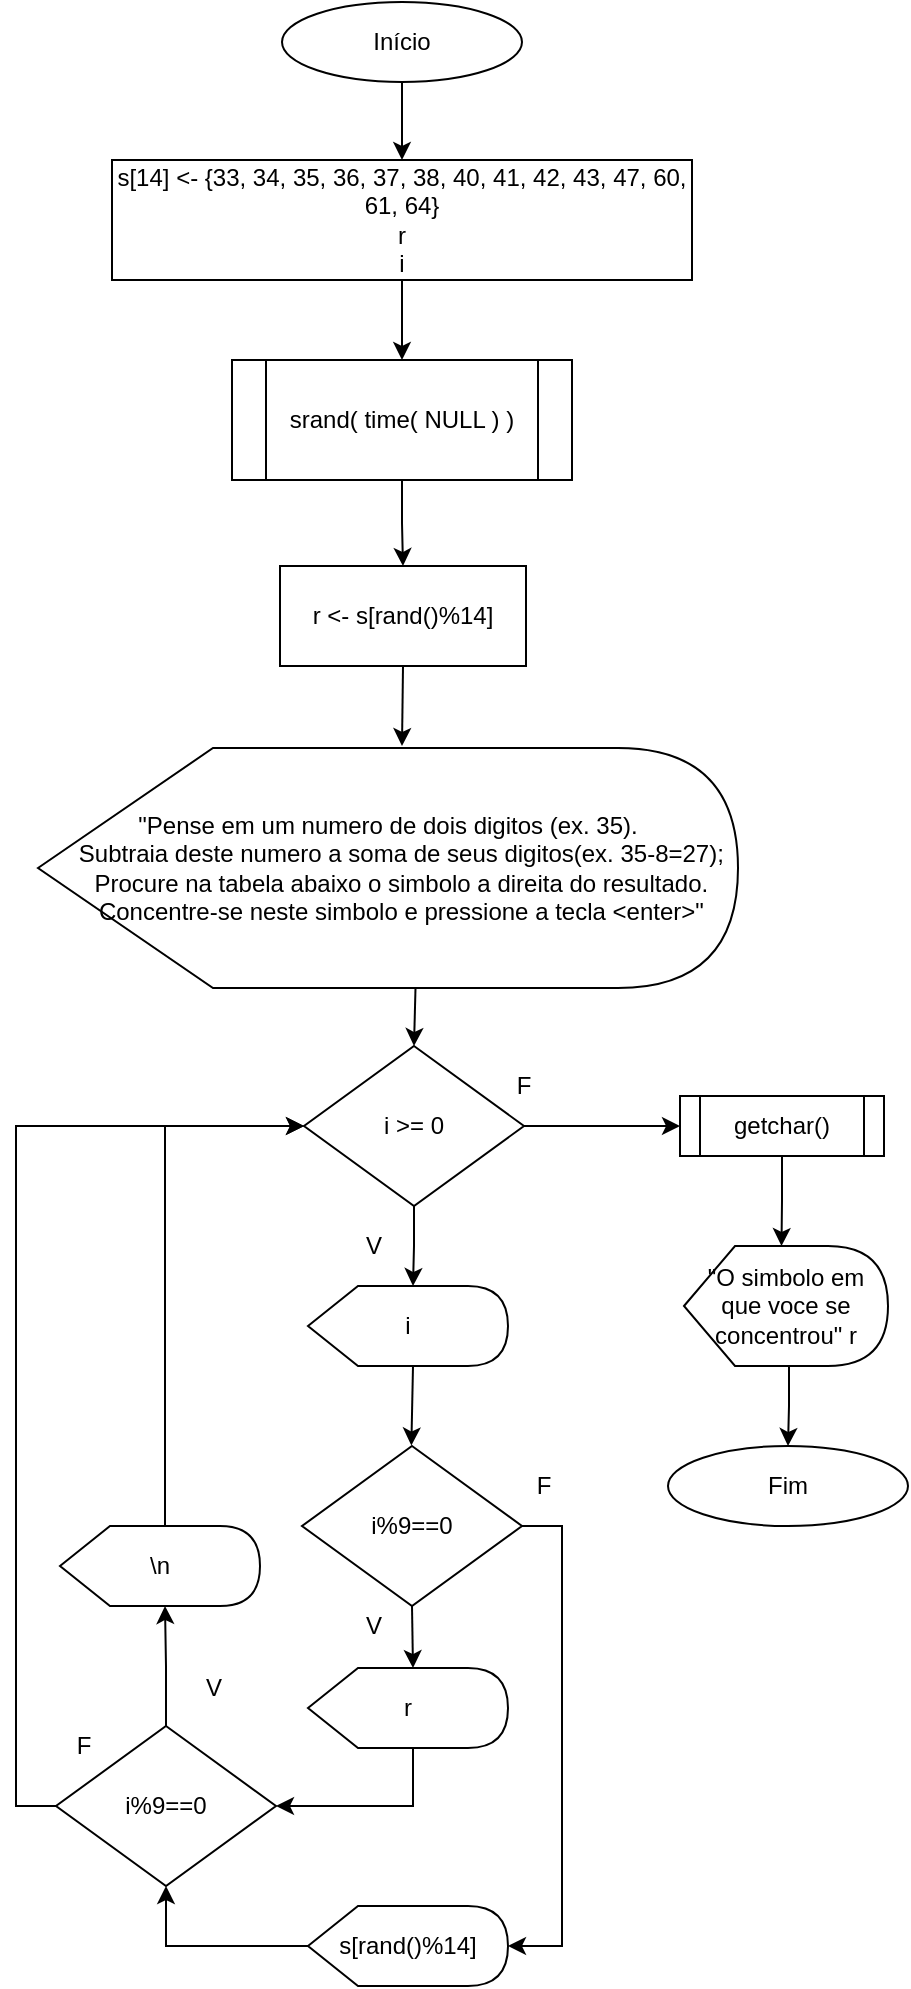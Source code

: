 <mxfile version="21.6.9" type="device">
  <diagram id="eR1Zb5RVLTV1uuEW3yPG" name="Page-1">
    <mxGraphModel dx="880" dy="2828" grid="1" gridSize="10" guides="1" tooltips="1" connect="1" arrows="1" fold="1" page="1" pageScale="1" pageWidth="827" pageHeight="1169" math="0" shadow="0">
      <root>
        <mxCell id="0" />
        <mxCell id="1" parent="0" />
        <mxCell id="NN8kFv3UxyB4Z3Qv7Q7P-32" style="edgeStyle=orthogonalEdgeStyle;rounded=0;orthogonalLoop=1;jettySize=auto;html=1;exitX=1;exitY=0.5;exitDx=0;exitDy=0;entryX=0.5;entryY=0;entryDx=0;entryDy=0;" parent="1" edge="1">
          <mxGeometry relative="1" as="geometry">
            <mxPoint x="560" y="400" as="sourcePoint" />
          </mxGeometry>
        </mxCell>
        <mxCell id="NN8kFv3UxyB4Z3Qv7Q7P-39" style="edgeStyle=orthogonalEdgeStyle;rounded=0;orthogonalLoop=1;jettySize=auto;html=1;exitX=0;exitY=0.5;exitDx=0;exitDy=0;entryX=0;entryY=0;entryDx=40;entryDy=0;entryPerimeter=0;" parent="1" edge="1">
          <mxGeometry relative="1" as="geometry">
            <mxPoint x="480" y="400" as="sourcePoint" />
          </mxGeometry>
        </mxCell>
        <mxCell id="NN8kFv3UxyB4Z3Qv7Q7P-33" style="edgeStyle=orthogonalEdgeStyle;rounded=0;orthogonalLoop=1;jettySize=auto;html=1;exitX=1;exitY=0.5;exitDx=0;exitDy=0;" parent="1" edge="1">
          <mxGeometry relative="1" as="geometry">
            <mxPoint x="640" y="480" as="sourcePoint" />
          </mxGeometry>
        </mxCell>
        <mxCell id="NN8kFv3UxyB4Z3Qv7Q7P-38" style="edgeStyle=orthogonalEdgeStyle;rounded=0;orthogonalLoop=1;jettySize=auto;html=1;exitX=0;exitY=0.5;exitDx=0;exitDy=0;entryX=0;entryY=0;entryDx=40;entryDy=0;entryPerimeter=0;" parent="1" edge="1">
          <mxGeometry relative="1" as="geometry">
            <mxPoint x="560" y="480" as="sourcePoint" />
          </mxGeometry>
        </mxCell>
        <mxCell id="NN8kFv3UxyB4Z3Qv7Q7P-37" style="edgeStyle=orthogonalEdgeStyle;rounded=0;orthogonalLoop=1;jettySize=auto;html=1;exitX=0;exitY=0.5;exitDx=0;exitDy=0;entryX=0;entryY=0;entryDx=40;entryDy=0;entryPerimeter=0;" parent="1" edge="1">
          <mxGeometry relative="1" as="geometry">
            <mxPoint x="640" y="560" as="sourcePoint" />
          </mxGeometry>
        </mxCell>
        <mxCell id="NN8kFv3UxyB4Z3Qv7Q7P-41" style="edgeStyle=orthogonalEdgeStyle;rounded=0;orthogonalLoop=1;jettySize=auto;html=1;exitX=1;exitY=0.5;exitDx=0;exitDy=0;entryX=0;entryY=0;entryDx=40;entryDy=0;entryPerimeter=0;" parent="1" edge="1">
          <mxGeometry relative="1" as="geometry">
            <mxPoint x="720" y="560" as="sourcePoint" />
          </mxGeometry>
        </mxCell>
        <mxCell id="sSCpmMaVxi6PYTEObbiI-27" style="edgeStyle=orthogonalEdgeStyle;rounded=0;orthogonalLoop=1;jettySize=auto;html=1;exitX=1;exitY=0.5;exitDx=0;exitDy=0;entryX=0;entryY=0.5;entryDx=0;entryDy=0;" parent="1" edge="1">
          <mxGeometry relative="1" as="geometry">
            <Array as="points">
              <mxPoint x="220" y="600" />
              <mxPoint x="220" y="750" />
              <mxPoint x="40" y="750" />
              <mxPoint x="40" y="320" />
            </Array>
            <mxPoint x="100" y="320" as="targetPoint" />
          </mxGeometry>
        </mxCell>
        <mxCell id="lwcZz6v842X9FkbV30nD-5" style="edgeStyle=orthogonalEdgeStyle;rounded=0;orthogonalLoop=1;jettySize=auto;html=1;exitX=0.5;exitY=1;exitDx=0;exitDy=0;entryX=0.5;entryY=0;entryDx=0;entryDy=0;" parent="1" source="lwcZz6v842X9FkbV30nD-1" target="lwcZz6v842X9FkbV30nD-3" edge="1">
          <mxGeometry relative="1" as="geometry" />
        </mxCell>
        <mxCell id="lwcZz6v842X9FkbV30nD-1" value="Início" style="ellipse;whiteSpace=wrap;html=1;" parent="1" vertex="1">
          <mxGeometry x="249" y="-2042" width="120" height="40" as="geometry" />
        </mxCell>
        <mxCell id="lwcZz6v842X9FkbV30nD-2" value="Fim" style="ellipse;whiteSpace=wrap;html=1;" parent="1" vertex="1">
          <mxGeometry x="442" y="-1320" width="120" height="40" as="geometry" />
        </mxCell>
        <mxCell id="Av98COTsaaubC5mDqvNm-6" style="edgeStyle=orthogonalEdgeStyle;rounded=0;orthogonalLoop=1;jettySize=auto;html=1;exitX=0.5;exitY=1;exitDx=0;exitDy=0;entryX=0.5;entryY=0;entryDx=0;entryDy=0;" parent="1" source="lwcZz6v842X9FkbV30nD-3" target="Av98COTsaaubC5mDqvNm-4" edge="1">
          <mxGeometry relative="1" as="geometry" />
        </mxCell>
        <mxCell id="lwcZz6v842X9FkbV30nD-3" value="s[14] &amp;lt;- {33, 34, 35, 36, 37, 38, 40, 41, 42, 43, 47, 60, 61, 64}&lt;br&gt;&lt;div&gt;r&lt;/div&gt;&lt;div&gt;i&lt;span style=&quot;&quot;&gt;&lt;/span&gt;&lt;/div&gt;" style="rounded=0;whiteSpace=wrap;html=1;" parent="1" vertex="1">
          <mxGeometry x="164" y="-1963" width="290" height="60" as="geometry" />
        </mxCell>
        <mxCell id="Av98COTsaaubC5mDqvNm-9" style="edgeStyle=orthogonalEdgeStyle;rounded=0;orthogonalLoop=1;jettySize=auto;html=1;exitX=0.5;exitY=1;exitDx=0;exitDy=0;entryX=0;entryY=0;entryDx=52.5;entryDy=0;entryPerimeter=0;" parent="1" source="lwcZz6v842X9FkbV30nD-14" target="lwcZz6v842X9FkbV30nD-16" edge="1">
          <mxGeometry relative="1" as="geometry" />
        </mxCell>
        <mxCell id="2i_d_lbPS5W3pK0EKQMy-7" style="edgeStyle=orthogonalEdgeStyle;rounded=0;orthogonalLoop=1;jettySize=auto;html=1;exitX=1;exitY=0.5;exitDx=0;exitDy=0;entryX=0;entryY=0.5;entryDx=0;entryDy=0;" edge="1" parent="1" source="lwcZz6v842X9FkbV30nD-14" target="2i_d_lbPS5W3pK0EKQMy-6">
          <mxGeometry relative="1" as="geometry" />
        </mxCell>
        <mxCell id="lwcZz6v842X9FkbV30nD-14" value="i &amp;gt;= 0" style="rhombus;whiteSpace=wrap;html=1;" parent="1" vertex="1">
          <mxGeometry x="260" y="-1520" width="110" height="80" as="geometry" />
        </mxCell>
        <mxCell id="lwcZz6v842X9FkbV30nD-20" style="edgeStyle=orthogonalEdgeStyle;rounded=0;orthogonalLoop=1;jettySize=auto;html=1;exitX=0;exitY=0;exitDx=52.5;exitDy=40;exitPerimeter=0;entryX=0.488;entryY=0.425;entryDx=0;entryDy=0;entryPerimeter=0;" parent="1" source="lwcZz6v842X9FkbV30nD-16" edge="1">
          <mxGeometry relative="1" as="geometry">
            <mxPoint x="313.68" y="-1320.25" as="targetPoint" />
          </mxGeometry>
        </mxCell>
        <mxCell id="lwcZz6v842X9FkbV30nD-16" value="i" style="shape=display;whiteSpace=wrap;html=1;" parent="1" vertex="1">
          <mxGeometry x="262" y="-1400" width="100" height="40" as="geometry" />
        </mxCell>
        <mxCell id="lwcZz6v842X9FkbV30nD-18" value="V" style="text;html=1;strokeColor=none;fillColor=none;align=center;verticalAlign=middle;whiteSpace=wrap;rounded=0;" parent="1" vertex="1">
          <mxGeometry x="280" y="-1430" width="30" height="20" as="geometry" />
        </mxCell>
        <mxCell id="lwcZz6v842X9FkbV30nD-32" value="F" style="text;html=1;strokeColor=none;fillColor=none;align=center;verticalAlign=middle;whiteSpace=wrap;rounded=0;" parent="1" vertex="1">
          <mxGeometry x="350" y="-1510" width="40" height="20" as="geometry" />
        </mxCell>
        <mxCell id="2i_d_lbPS5W3pK0EKQMy-2" style="edgeStyle=orthogonalEdgeStyle;rounded=0;orthogonalLoop=1;jettySize=auto;html=1;exitX=0.5;exitY=1;exitDx=0;exitDy=0;entryX=0.5;entryY=0;entryDx=0;entryDy=0;" edge="1" parent="1" source="Av98COTsaaubC5mDqvNm-4" target="2i_d_lbPS5W3pK0EKQMy-1">
          <mxGeometry relative="1" as="geometry" />
        </mxCell>
        <mxCell id="Av98COTsaaubC5mDqvNm-4" value="srand( time( NULL ) )" style="shape=process;whiteSpace=wrap;html=1;backgroundOutline=1;" parent="1" vertex="1">
          <mxGeometry x="224" y="-1863" width="170" height="60" as="geometry" />
        </mxCell>
        <mxCell id="NFvZZmDYg6qZ6bP0rbpK-41" style="edgeStyle=orthogonalEdgeStyle;rounded=0;orthogonalLoop=1;jettySize=auto;html=1;exitX=0;exitY=0;exitDx=188.75;exitDy=120;exitPerimeter=0;entryX=0.5;entryY=0;entryDx=0;entryDy=0;" parent="1" source="NFvZZmDYg6qZ6bP0rbpK-3" target="lwcZz6v842X9FkbV30nD-14" edge="1">
          <mxGeometry relative="1" as="geometry" />
        </mxCell>
        <mxCell id="NFvZZmDYg6qZ6bP0rbpK-3" value="&lt;div&gt;&quot;Pense em um numero de dois digitos (ex. 35).&lt;span style=&quot;&quot;&gt;&lt;/span&gt;&lt;/div&gt;&lt;div&gt;&lt;span style=&quot;&quot;&gt;&lt;span style=&quot;&quot;&gt;&lt;span style=&quot;white-space: pre;&quot;&gt;&amp;nbsp;&amp;nbsp;&amp;nbsp;&amp;nbsp;&lt;/span&gt;&lt;/span&gt;Subtraia deste numero a soma de seus digitos(ex. 35-8=27);&lt;/span&gt;&lt;/div&gt;&lt;div&gt;&lt;span style=&quot;&quot;&gt;&lt;span style=&quot;&quot;&gt;&lt;span style=&quot;white-space: pre;&quot;&gt;&amp;nbsp;&amp;nbsp;&amp;nbsp;&amp;nbsp;&lt;/span&gt;&lt;/span&gt;Procure na tabela abaixo o simbolo a direita do resultado.&lt;/span&gt;&lt;/div&gt;&lt;div&gt;&lt;span style=&quot;&quot;&gt;&lt;span style=&quot;&quot;&gt;&lt;span style=&quot;white-space: pre;&quot;&gt;&amp;nbsp;&amp;nbsp;&amp;nbsp;&amp;nbsp;&lt;/span&gt;&lt;/span&gt;Concentre-se neste simbolo e pressione a tecla &amp;lt;enter&amp;gt;&quot;&lt;/span&gt;&lt;/div&gt;" style="shape=display;whiteSpace=wrap;html=1;" parent="1" vertex="1">
          <mxGeometry x="127" y="-1669" width="350" height="120" as="geometry" />
        </mxCell>
        <mxCell id="NFvZZmDYg6qZ6bP0rbpK-10" style="edgeStyle=orthogonalEdgeStyle;rounded=0;orthogonalLoop=1;jettySize=auto;html=1;exitX=0.5;exitY=1;exitDx=0;exitDy=0;entryX=0;entryY=0;entryDx=52.5;entryDy=0;entryPerimeter=0;" parent="1" source="NFvZZmDYg6qZ6bP0rbpK-8" target="NFvZZmDYg6qZ6bP0rbpK-9" edge="1">
          <mxGeometry relative="1" as="geometry" />
        </mxCell>
        <mxCell id="NFvZZmDYg6qZ6bP0rbpK-14" style="edgeStyle=orthogonalEdgeStyle;rounded=0;orthogonalLoop=1;jettySize=auto;html=1;exitX=1;exitY=0.5;exitDx=0;exitDy=0;entryX=1;entryY=0.5;entryDx=0;entryDy=0;entryPerimeter=0;" parent="1" source="NFvZZmDYg6qZ6bP0rbpK-8" target="NFvZZmDYg6qZ6bP0rbpK-13" edge="1">
          <mxGeometry relative="1" as="geometry" />
        </mxCell>
        <mxCell id="NFvZZmDYg6qZ6bP0rbpK-8" value="i%9==0" style="rhombus;whiteSpace=wrap;html=1;" parent="1" vertex="1">
          <mxGeometry x="259" y="-1320" width="110" height="80" as="geometry" />
        </mxCell>
        <mxCell id="NFvZZmDYg6qZ6bP0rbpK-23" style="edgeStyle=orthogonalEdgeStyle;rounded=0;orthogonalLoop=1;jettySize=auto;html=1;exitX=0;exitY=0;exitDx=52.5;exitDy=40;exitPerimeter=0;entryX=1;entryY=0.5;entryDx=0;entryDy=0;" parent="1" source="NFvZZmDYg6qZ6bP0rbpK-9" target="NFvZZmDYg6qZ6bP0rbpK-22" edge="1">
          <mxGeometry relative="1" as="geometry" />
        </mxCell>
        <mxCell id="NFvZZmDYg6qZ6bP0rbpK-9" value="r" style="shape=display;whiteSpace=wrap;html=1;" parent="1" vertex="1">
          <mxGeometry x="262" y="-1209" width="100" height="40" as="geometry" />
        </mxCell>
        <mxCell id="NFvZZmDYg6qZ6bP0rbpK-11" value="V" style="text;html=1;strokeColor=none;fillColor=none;align=center;verticalAlign=middle;whiteSpace=wrap;rounded=0;" parent="1" vertex="1">
          <mxGeometry x="280" y="-1240" width="30" height="20" as="geometry" />
        </mxCell>
        <mxCell id="NFvZZmDYg6qZ6bP0rbpK-26" style="edgeStyle=orthogonalEdgeStyle;rounded=0;orthogonalLoop=1;jettySize=auto;html=1;exitX=0;exitY=0.5;exitDx=0;exitDy=0;exitPerimeter=0;entryX=0.5;entryY=1;entryDx=0;entryDy=0;" parent="1" source="NFvZZmDYg6qZ6bP0rbpK-13" target="NFvZZmDYg6qZ6bP0rbpK-22" edge="1">
          <mxGeometry relative="1" as="geometry" />
        </mxCell>
        <mxCell id="NFvZZmDYg6qZ6bP0rbpK-13" value="s[rand()%14]" style="shape=display;whiteSpace=wrap;html=1;" parent="1" vertex="1">
          <mxGeometry x="262" y="-1090" width="100" height="40" as="geometry" />
        </mxCell>
        <mxCell id="NFvZZmDYg6qZ6bP0rbpK-16" value="F" style="text;html=1;strokeColor=none;fillColor=none;align=center;verticalAlign=middle;whiteSpace=wrap;rounded=0;" parent="1" vertex="1">
          <mxGeometry x="360" y="-1310" width="40" height="20" as="geometry" />
        </mxCell>
        <mxCell id="NFvZZmDYg6qZ6bP0rbpK-29" style="edgeStyle=orthogonalEdgeStyle;rounded=0;orthogonalLoop=1;jettySize=auto;html=1;exitX=0;exitY=0.5;exitDx=0;exitDy=0;entryX=0;entryY=0.5;entryDx=0;entryDy=0;" parent="1" source="NFvZZmDYg6qZ6bP0rbpK-22" target="lwcZz6v842X9FkbV30nD-14" edge="1">
          <mxGeometry relative="1" as="geometry" />
        </mxCell>
        <mxCell id="NFvZZmDYg6qZ6bP0rbpK-33" style="edgeStyle=orthogonalEdgeStyle;rounded=0;orthogonalLoop=1;jettySize=auto;html=1;exitX=0.5;exitY=0;exitDx=0;exitDy=0;entryX=0;entryY=0;entryDx=52.5;entryDy=40;entryPerimeter=0;" parent="1" source="NFvZZmDYg6qZ6bP0rbpK-22" target="NFvZZmDYg6qZ6bP0rbpK-30" edge="1">
          <mxGeometry relative="1" as="geometry" />
        </mxCell>
        <mxCell id="NFvZZmDYg6qZ6bP0rbpK-22" value="i%9==0" style="rhombus;whiteSpace=wrap;html=1;" parent="1" vertex="1">
          <mxGeometry x="136" y="-1180" width="110" height="80" as="geometry" />
        </mxCell>
        <mxCell id="NFvZZmDYg6qZ6bP0rbpK-27" value="V" style="text;html=1;strokeColor=none;fillColor=none;align=center;verticalAlign=middle;whiteSpace=wrap;rounded=0;" parent="1" vertex="1">
          <mxGeometry x="200" y="-1209" width="30" height="20" as="geometry" />
        </mxCell>
        <mxCell id="NFvZZmDYg6qZ6bP0rbpK-28" value="F" style="text;html=1;strokeColor=none;fillColor=none;align=center;verticalAlign=middle;whiteSpace=wrap;rounded=0;" parent="1" vertex="1">
          <mxGeometry x="130" y="-1180" width="40" height="20" as="geometry" />
        </mxCell>
        <mxCell id="NFvZZmDYg6qZ6bP0rbpK-32" style="edgeStyle=orthogonalEdgeStyle;rounded=0;orthogonalLoop=1;jettySize=auto;html=1;exitX=0;exitY=0;exitDx=52.5;exitDy=0;exitPerimeter=0;entryX=0;entryY=0.5;entryDx=0;entryDy=0;" parent="1" source="NFvZZmDYg6qZ6bP0rbpK-30" target="lwcZz6v842X9FkbV30nD-14" edge="1">
          <mxGeometry relative="1" as="geometry" />
        </mxCell>
        <mxCell id="NFvZZmDYg6qZ6bP0rbpK-30" value="\n" style="shape=display;whiteSpace=wrap;html=1;" parent="1" vertex="1">
          <mxGeometry x="138" y="-1280" width="100" height="40" as="geometry" />
        </mxCell>
        <mxCell id="NFvZZmDYg6qZ6bP0rbpK-39" style="edgeStyle=orthogonalEdgeStyle;rounded=0;orthogonalLoop=1;jettySize=auto;html=1;exitX=0;exitY=0;exitDx=52.5;exitDy=40;exitPerimeter=0;entryX=0.5;entryY=0;entryDx=0;entryDy=0;" parent="1" source="NFvZZmDYg6qZ6bP0rbpK-37" target="lwcZz6v842X9FkbV30nD-2" edge="1">
          <mxGeometry relative="1" as="geometry" />
        </mxCell>
        <mxCell id="NFvZZmDYg6qZ6bP0rbpK-37" value="&quot;O simbolo em que voce se concentrou&quot; r" style="shape=display;whiteSpace=wrap;html=1;" parent="1" vertex="1">
          <mxGeometry x="450" y="-1420" width="102" height="60" as="geometry" />
        </mxCell>
        <mxCell id="2i_d_lbPS5W3pK0EKQMy-4" style="edgeStyle=orthogonalEdgeStyle;rounded=0;orthogonalLoop=1;jettySize=auto;html=1;exitX=0.5;exitY=1;exitDx=0;exitDy=0;" edge="1" parent="1" source="2i_d_lbPS5W3pK0EKQMy-1">
          <mxGeometry relative="1" as="geometry">
            <mxPoint x="309" y="-1670" as="targetPoint" />
          </mxGeometry>
        </mxCell>
        <mxCell id="2i_d_lbPS5W3pK0EKQMy-1" value="r &amp;lt;- s[rand()%14]" style="rounded=0;whiteSpace=wrap;html=1;" vertex="1" parent="1">
          <mxGeometry x="248" y="-1760" width="123" height="50" as="geometry" />
        </mxCell>
        <mxCell id="2i_d_lbPS5W3pK0EKQMy-9" style="edgeStyle=orthogonalEdgeStyle;rounded=0;orthogonalLoop=1;jettySize=auto;html=1;exitX=0.5;exitY=1;exitDx=0;exitDy=0;entryX=0;entryY=0;entryDx=48.75;entryDy=0;entryPerimeter=0;" edge="1" parent="1" source="2i_d_lbPS5W3pK0EKQMy-6" target="NFvZZmDYg6qZ6bP0rbpK-37">
          <mxGeometry relative="1" as="geometry" />
        </mxCell>
        <mxCell id="2i_d_lbPS5W3pK0EKQMy-6" value="getchar()" style="shape=process;whiteSpace=wrap;html=1;backgroundOutline=1;" vertex="1" parent="1">
          <mxGeometry x="448" y="-1495" width="102" height="30" as="geometry" />
        </mxCell>
      </root>
    </mxGraphModel>
  </diagram>
</mxfile>
